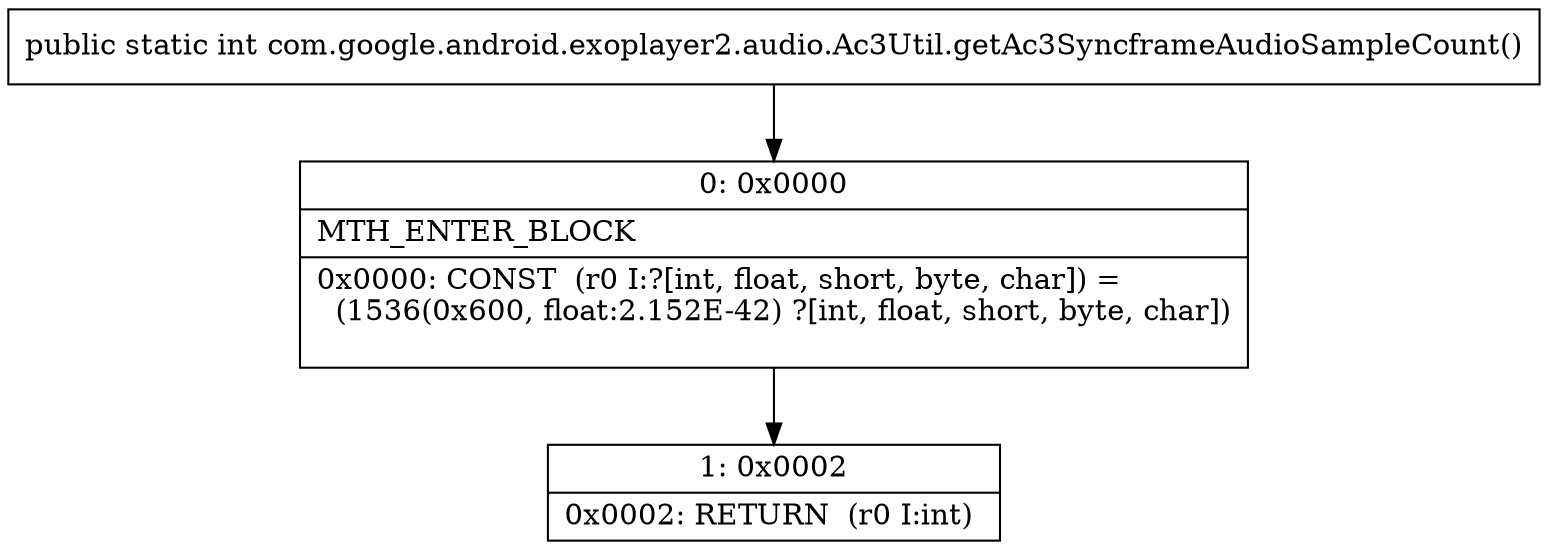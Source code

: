 digraph "CFG forcom.google.android.exoplayer2.audio.Ac3Util.getAc3SyncframeAudioSampleCount()I" {
Node_0 [shape=record,label="{0\:\ 0x0000|MTH_ENTER_BLOCK\l|0x0000: CONST  (r0 I:?[int, float, short, byte, char]) = \l  (1536(0x600, float:2.152E\-42) ?[int, float, short, byte, char])\l \l}"];
Node_1 [shape=record,label="{1\:\ 0x0002|0x0002: RETURN  (r0 I:int) \l}"];
MethodNode[shape=record,label="{public static int com.google.android.exoplayer2.audio.Ac3Util.getAc3SyncframeAudioSampleCount() }"];
MethodNode -> Node_0;
Node_0 -> Node_1;
}

